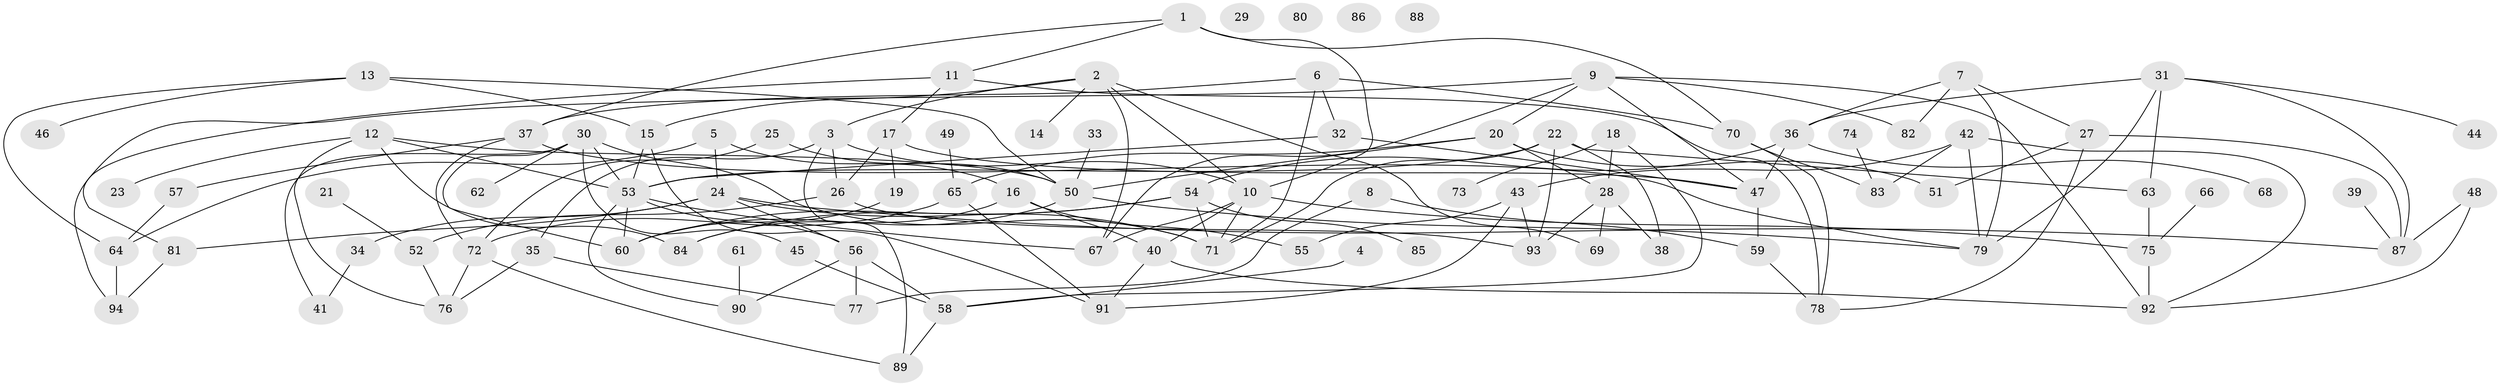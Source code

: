 // coarse degree distribution, {12: 0.0425531914893617, 6: 0.0851063829787234, 7: 0.1276595744680851, 4: 0.06382978723404255, 9: 0.06382978723404255, 2: 0.19148936170212766, 14: 0.02127659574468085, 5: 0.06382978723404255, 1: 0.1702127659574468, 0: 0.0851063829787234, 3: 0.0851063829787234}
// Generated by graph-tools (version 1.1) at 2025/16/03/04/25 18:16:31]
// undirected, 94 vertices, 155 edges
graph export_dot {
graph [start="1"]
  node [color=gray90,style=filled];
  1;
  2;
  3;
  4;
  5;
  6;
  7;
  8;
  9;
  10;
  11;
  12;
  13;
  14;
  15;
  16;
  17;
  18;
  19;
  20;
  21;
  22;
  23;
  24;
  25;
  26;
  27;
  28;
  29;
  30;
  31;
  32;
  33;
  34;
  35;
  36;
  37;
  38;
  39;
  40;
  41;
  42;
  43;
  44;
  45;
  46;
  47;
  48;
  49;
  50;
  51;
  52;
  53;
  54;
  55;
  56;
  57;
  58;
  59;
  60;
  61;
  62;
  63;
  64;
  65;
  66;
  67;
  68;
  69;
  70;
  71;
  72;
  73;
  74;
  75;
  76;
  77;
  78;
  79;
  80;
  81;
  82;
  83;
  84;
  85;
  86;
  87;
  88;
  89;
  90;
  91;
  92;
  93;
  94;
  1 -- 10;
  1 -- 11;
  1 -- 37;
  1 -- 70;
  2 -- 3;
  2 -- 10;
  2 -- 14;
  2 -- 15;
  2 -- 67;
  2 -- 69;
  3 -- 10;
  3 -- 26;
  3 -- 35;
  3 -- 89;
  4 -- 58;
  5 -- 16;
  5 -- 24;
  5 -- 64;
  6 -- 32;
  6 -- 37;
  6 -- 70;
  6 -- 71;
  7 -- 27;
  7 -- 36;
  7 -- 79;
  7 -- 82;
  8 -- 59;
  8 -- 77;
  9 -- 20;
  9 -- 47;
  9 -- 67;
  9 -- 82;
  9 -- 92;
  9 -- 94;
  10 -- 40;
  10 -- 67;
  10 -- 71;
  10 -- 75;
  11 -- 17;
  11 -- 78;
  11 -- 81;
  12 -- 23;
  12 -- 50;
  12 -- 53;
  12 -- 76;
  12 -- 84;
  13 -- 15;
  13 -- 46;
  13 -- 50;
  13 -- 64;
  15 -- 53;
  15 -- 91;
  16 -- 40;
  16 -- 55;
  16 -- 84;
  17 -- 19;
  17 -- 26;
  17 -- 47;
  18 -- 28;
  18 -- 58;
  18 -- 73;
  19 -- 60;
  20 -- 28;
  20 -- 50;
  20 -- 51;
  20 -- 65;
  21 -- 52;
  22 -- 38;
  22 -- 53;
  22 -- 63;
  22 -- 71;
  22 -- 93;
  24 -- 34;
  24 -- 56;
  24 -- 71;
  24 -- 81;
  24 -- 87;
  25 -- 50;
  25 -- 72;
  26 -- 52;
  26 -- 93;
  27 -- 51;
  27 -- 78;
  27 -- 87;
  28 -- 38;
  28 -- 69;
  28 -- 93;
  30 -- 41;
  30 -- 45;
  30 -- 53;
  30 -- 60;
  30 -- 62;
  30 -- 71;
  31 -- 36;
  31 -- 44;
  31 -- 63;
  31 -- 79;
  31 -- 87;
  32 -- 47;
  32 -- 53;
  33 -- 50;
  34 -- 41;
  35 -- 76;
  35 -- 77;
  36 -- 47;
  36 -- 54;
  36 -- 68;
  37 -- 57;
  37 -- 72;
  37 -- 79;
  39 -- 87;
  40 -- 91;
  40 -- 92;
  42 -- 43;
  42 -- 79;
  42 -- 83;
  42 -- 92;
  43 -- 55;
  43 -- 91;
  43 -- 93;
  45 -- 58;
  47 -- 59;
  48 -- 87;
  48 -- 92;
  49 -- 65;
  50 -- 60;
  50 -- 79;
  52 -- 76;
  53 -- 56;
  53 -- 60;
  53 -- 67;
  53 -- 90;
  54 -- 60;
  54 -- 71;
  54 -- 84;
  54 -- 85;
  56 -- 58;
  56 -- 77;
  56 -- 90;
  57 -- 64;
  58 -- 89;
  59 -- 78;
  61 -- 90;
  63 -- 75;
  64 -- 94;
  65 -- 72;
  65 -- 91;
  66 -- 75;
  70 -- 78;
  70 -- 83;
  72 -- 76;
  72 -- 89;
  74 -- 83;
  75 -- 92;
  81 -- 94;
}
